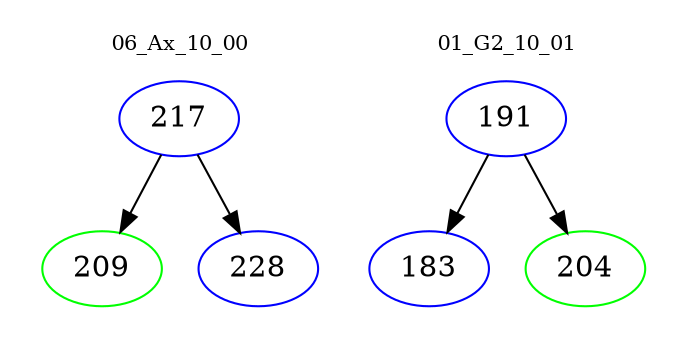digraph{
subgraph cluster_0 {
color = white
label = "06_Ax_10_00";
fontsize=10;
T0_217 [label="217", color="blue"]
T0_217 -> T0_209 [color="black"]
T0_209 [label="209", color="green"]
T0_217 -> T0_228 [color="black"]
T0_228 [label="228", color="blue"]
}
subgraph cluster_1 {
color = white
label = "01_G2_10_01";
fontsize=10;
T1_191 [label="191", color="blue"]
T1_191 -> T1_183 [color="black"]
T1_183 [label="183", color="blue"]
T1_191 -> T1_204 [color="black"]
T1_204 [label="204", color="green"]
}
}
